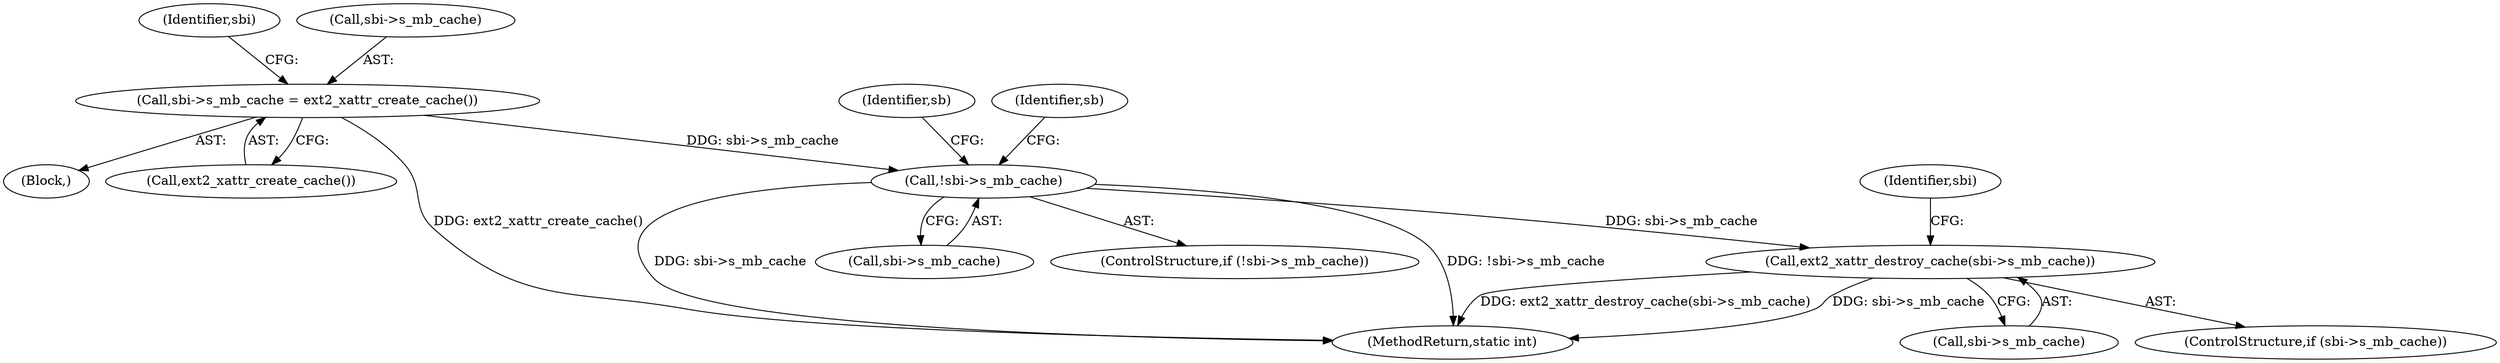 digraph "0_linux_be0726d33cb8f411945884664924bed3cb8c70ee_0@pointer" {
"1001172" [label="(Call,!sbi->s_mb_cache)"];
"1001166" [label="(Call,sbi->s_mb_cache = ext2_xattr_create_cache())"];
"1001320" [label="(Call,ext2_xattr_destroy_cache(sbi->s_mb_cache))"];
"1001382" [label="(MethodReturn,static int)"];
"1001172" [label="(Call,!sbi->s_mb_cache)"];
"1001184" [label="(Identifier,sb)"];
"1001174" [label="(Identifier,sbi)"];
"1000113" [label="(Block,)"];
"1001321" [label="(Call,sbi->s_mb_cache)"];
"1001173" [label="(Call,sbi->s_mb_cache)"];
"1001320" [label="(Call,ext2_xattr_destroy_cache(sbi->s_mb_cache))"];
"1001178" [label="(Identifier,sb)"];
"1001167" [label="(Call,sbi->s_mb_cache)"];
"1001316" [label="(ControlStructure,if (sbi->s_mb_cache))"];
"1001171" [label="(ControlStructure,if (!sbi->s_mb_cache))"];
"1001327" [label="(Identifier,sbi)"];
"1001166" [label="(Call,sbi->s_mb_cache = ext2_xattr_create_cache())"];
"1001170" [label="(Call,ext2_xattr_create_cache())"];
"1001172" -> "1001171"  [label="AST: "];
"1001172" -> "1001173"  [label="CFG: "];
"1001173" -> "1001172"  [label="AST: "];
"1001178" -> "1001172"  [label="CFG: "];
"1001184" -> "1001172"  [label="CFG: "];
"1001172" -> "1001382"  [label="DDG: !sbi->s_mb_cache"];
"1001172" -> "1001382"  [label="DDG: sbi->s_mb_cache"];
"1001166" -> "1001172"  [label="DDG: sbi->s_mb_cache"];
"1001172" -> "1001320"  [label="DDG: sbi->s_mb_cache"];
"1001166" -> "1000113"  [label="AST: "];
"1001166" -> "1001170"  [label="CFG: "];
"1001167" -> "1001166"  [label="AST: "];
"1001170" -> "1001166"  [label="AST: "];
"1001174" -> "1001166"  [label="CFG: "];
"1001166" -> "1001382"  [label="DDG: ext2_xattr_create_cache()"];
"1001320" -> "1001316"  [label="AST: "];
"1001320" -> "1001321"  [label="CFG: "];
"1001321" -> "1001320"  [label="AST: "];
"1001327" -> "1001320"  [label="CFG: "];
"1001320" -> "1001382"  [label="DDG: sbi->s_mb_cache"];
"1001320" -> "1001382"  [label="DDG: ext2_xattr_destroy_cache(sbi->s_mb_cache)"];
}
